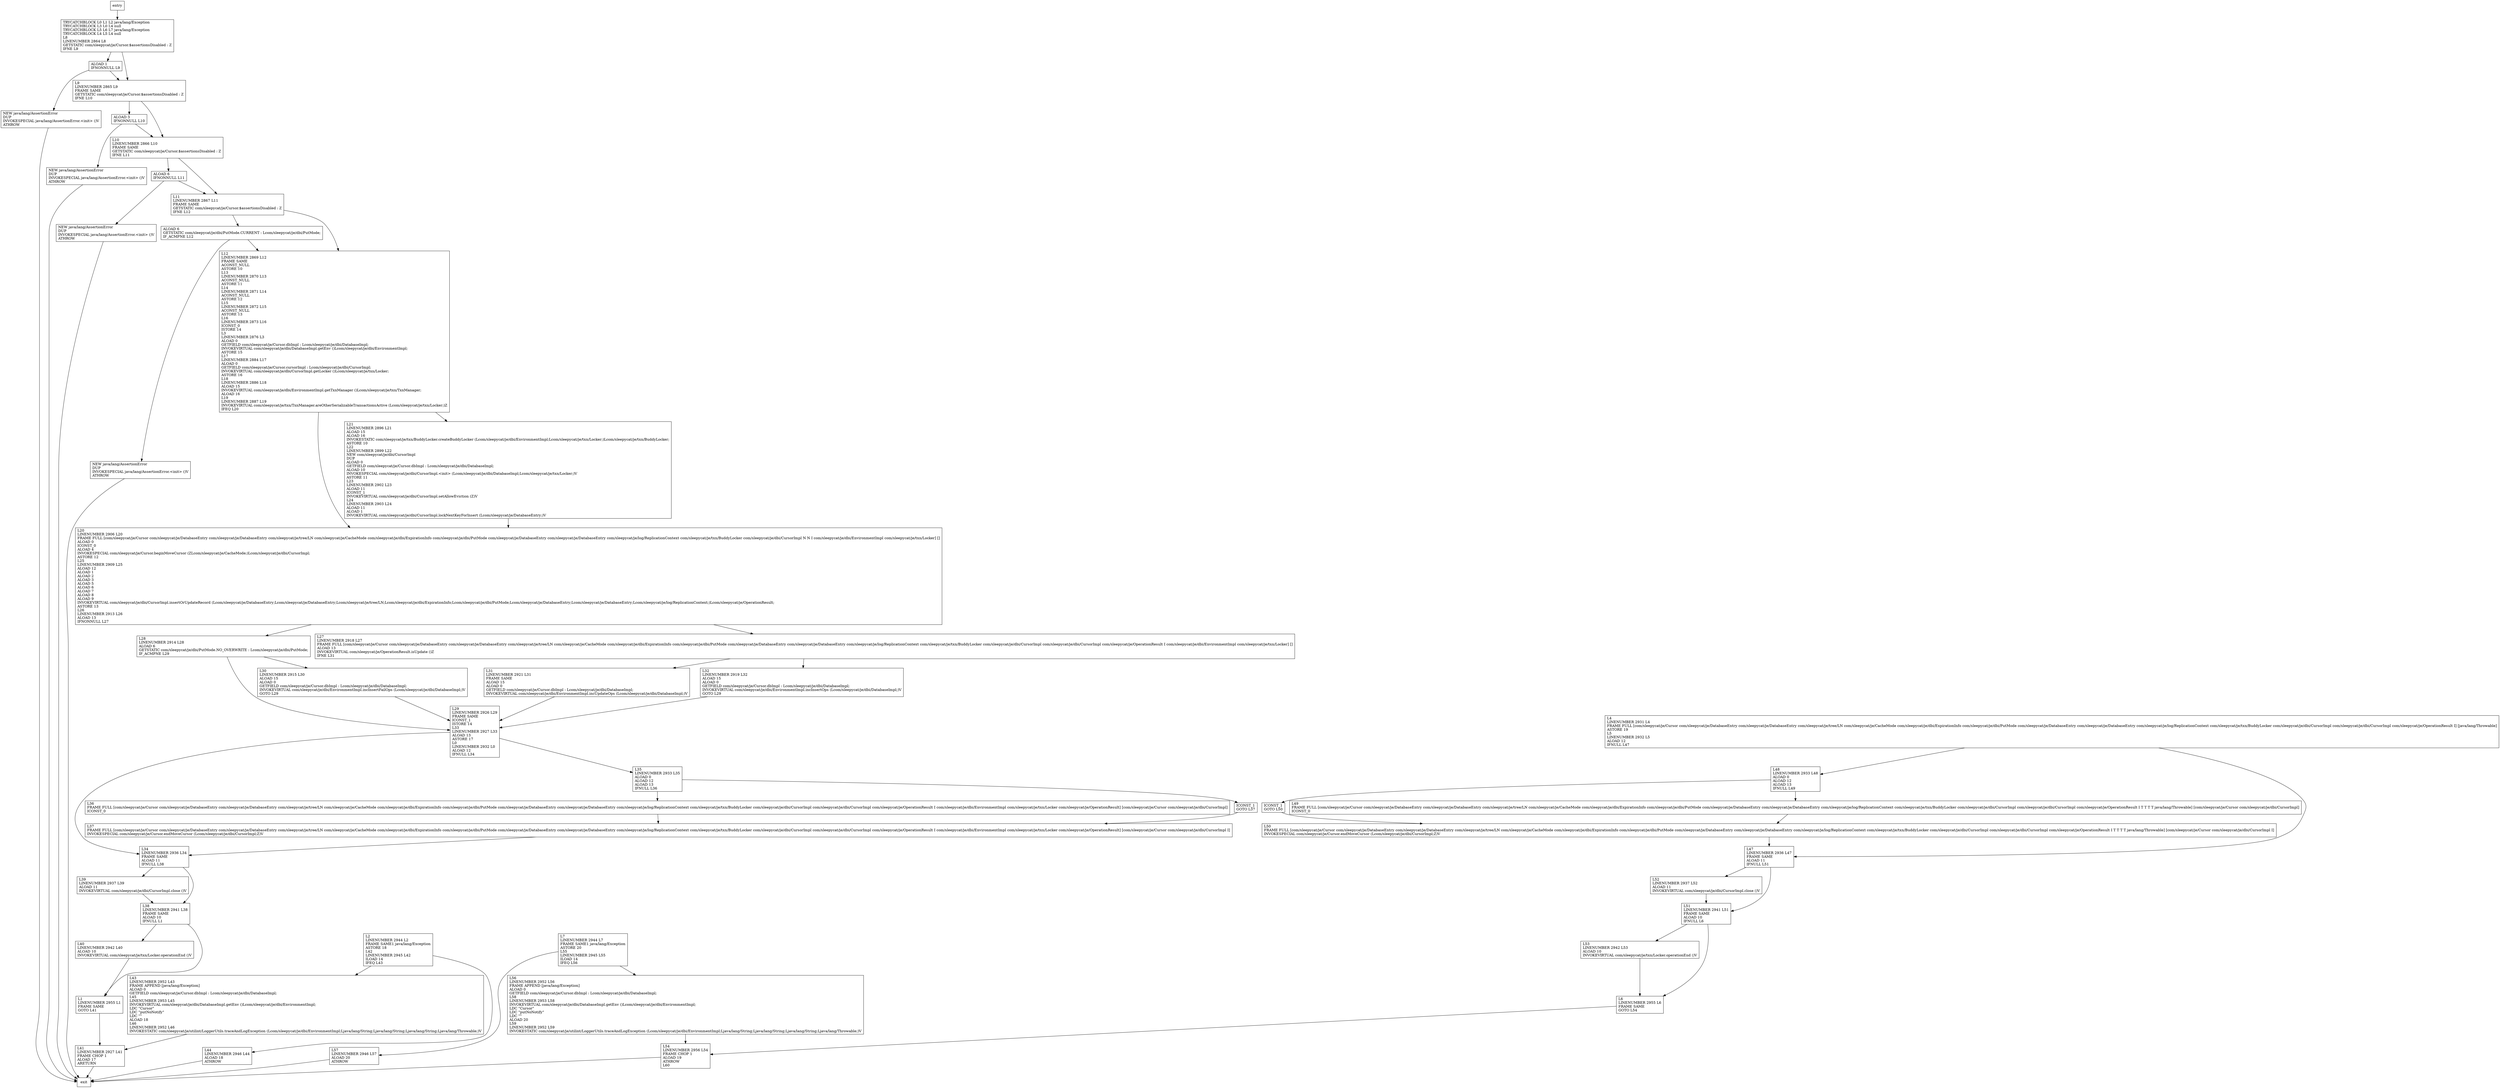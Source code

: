 digraph putNoNotify {
node [shape=record];
1665621633 [label="L21\lLINENUMBER 2896 L21\lALOAD 15\lALOAD 16\lINVOKESTATIC com/sleepycat/je/txn/BuddyLocker.createBuddyLocker (Lcom/sleepycat/je/dbi/EnvironmentImpl;Lcom/sleepycat/je/txn/Locker;)Lcom/sleepycat/je/txn/BuddyLocker;\lASTORE 10\lL22\lLINENUMBER 2899 L22\lNEW com/sleepycat/je/dbi/CursorImpl\lDUP\lALOAD 0\lGETFIELD com/sleepycat/je/Cursor.dbImpl : Lcom/sleepycat/je/dbi/DatabaseImpl;\lALOAD 10\lINVOKESPECIAL com/sleepycat/je/dbi/CursorImpl.\<init\> (Lcom/sleepycat/je/dbi/DatabaseImpl;Lcom/sleepycat/je/txn/Locker;)V\lASTORE 11\lL23\lLINENUMBER 2902 L23\lALOAD 11\lICONST_1\lINVOKEVIRTUAL com/sleepycat/je/dbi/CursorImpl.setAllowEviction (Z)V\lL24\lLINENUMBER 2903 L24\lALOAD 11\lALOAD 1\lINVOKEVIRTUAL com/sleepycat/je/dbi/CursorImpl.lockNextKeyForInsert (Lcom/sleepycat/je/DatabaseEntry;)V\l"];
1864536358 [label="ICONST_1\lGOTO L37\l"];
1046876149 [label="NEW java/lang/AssertionError\lDUP\lINVOKESPECIAL java/lang/AssertionError.\<init\> ()V\lATHROW\l"];
474455174 [label="L1\lLINENUMBER 2955 L1\lFRAME SAME\lGOTO L41\l"];
1547957391 [label="L38\lLINENUMBER 2941 L38\lFRAME SAME\lALOAD 10\lIFNULL L1\l"];
1535709513 [label="L10\lLINENUMBER 2866 L10\lFRAME SAME\lGETSTATIC com/sleepycat/je/Cursor.$assertionsDisabled : Z\lIFNE L11\l"];
1896924446 [label="ALOAD 1\lIFNONNULL L9\l"];
1095957165 [label="ALOAD 6\lGETSTATIC com/sleepycat/je/dbi/PutMode.CURRENT : Lcom/sleepycat/je/dbi/PutMode;\lIF_ACMPNE L12\l"];
85776251 [label="NEW java/lang/AssertionError\lDUP\lINVOKESPECIAL java/lang/AssertionError.\<init\> ()V\lATHROW\l"];
1604952928 [label="L9\lLINENUMBER 2865 L9\lFRAME SAME\lGETSTATIC com/sleepycat/je/Cursor.$assertionsDisabled : Z\lIFNE L10\l"];
482693886 [label="L36\lFRAME FULL [com/sleepycat/je/Cursor com/sleepycat/je/DatabaseEntry com/sleepycat/je/DatabaseEntry com/sleepycat/je/tree/LN com/sleepycat/je/CacheMode com/sleepycat/je/dbi/ExpirationInfo com/sleepycat/je/dbi/PutMode com/sleepycat/je/DatabaseEntry com/sleepycat/je/DatabaseEntry com/sleepycat/je/log/ReplicationContext com/sleepycat/je/txn/BuddyLocker com/sleepycat/je/dbi/CursorImpl com/sleepycat/je/dbi/CursorImpl com/sleepycat/je/OperationResult I com/sleepycat/je/dbi/EnvironmentImpl com/sleepycat/je/txn/Locker com/sleepycat/je/OperationResult] [com/sleepycat/je/Cursor com/sleepycat/je/dbi/CursorImpl]\lICONST_0\l"];
664009466 [label="L39\lLINENUMBER 2937 L39\lALOAD 11\lINVOKEVIRTUAL com/sleepycat/je/dbi/CursorImpl.close ()V\l"];
1814493198 [label="L57\lLINENUMBER 2946 L57\lALOAD 20\lATHROW\l"];
380436623 [label="L35\lLINENUMBER 2933 L35\lALOAD 0\lALOAD 12\lALOAD 13\lIFNULL L36\l"];
1638395292 [label="TRYCATCHBLOCK L0 L1 L2 java/lang/Exception\lTRYCATCHBLOCK L3 L0 L4 null\lTRYCATCHBLOCK L5 L6 L7 java/lang/Exception\lTRYCATCHBLOCK L4 L5 L4 null\lL8\lLINENUMBER 2864 L8\lGETSTATIC com/sleepycat/je/Cursor.$assertionsDisabled : Z\lIFNE L9\l"];
1816390374 [label="L32\lLINENUMBER 2919 L32\lALOAD 15\lALOAD 0\lGETFIELD com/sleepycat/je/Cursor.dbImpl : Lcom/sleepycat/je/dbi/DatabaseImpl;\lINVOKEVIRTUAL com/sleepycat/je/dbi/EnvironmentImpl.incInsertOps (Lcom/sleepycat/je/dbi/DatabaseImpl;)V\lGOTO L29\l"];
1294927994 [label="L54\lLINENUMBER 2956 L54\lFRAME CHOP 1\lALOAD 19\lATHROW\lL60\l"];
1329945879 [label="NEW java/lang/AssertionError\lDUP\lINVOKESPECIAL java/lang/AssertionError.\<init\> ()V\lATHROW\l"];
1356734437 [label="NEW java/lang/AssertionError\lDUP\lINVOKESPECIAL java/lang/AssertionError.\<init\> ()V\lATHROW\l"];
1730121290 [label="L2\lLINENUMBER 2944 L2\lFRAME SAME1 java/lang/Exception\lASTORE 18\lL42\lLINENUMBER 2945 L42\lILOAD 14\lIFEQ L43\l"];
616292830 [label="L41\lLINENUMBER 2927 L41\lFRAME CHOP 1\lALOAD 17\lARETURN\l"];
1851602880 [label="L4\lLINENUMBER 2931 L4\lFRAME FULL [com/sleepycat/je/Cursor com/sleepycat/je/DatabaseEntry com/sleepycat/je/DatabaseEntry com/sleepycat/je/tree/LN com/sleepycat/je/CacheMode com/sleepycat/je/dbi/ExpirationInfo com/sleepycat/je/dbi/PutMode com/sleepycat/je/DatabaseEntry com/sleepycat/je/DatabaseEntry com/sleepycat/je/log/ReplicationContext com/sleepycat/je/txn/BuddyLocker com/sleepycat/je/dbi/CursorImpl com/sleepycat/je/dbi/CursorImpl com/sleepycat/je/OperationResult I] [java/lang/Throwable]\lASTORE 19\lL5\lLINENUMBER 2932 L5\lALOAD 12\lIFNULL L47\l"];
899046668 [label="L20\lLINENUMBER 2906 L20\lFRAME FULL [com/sleepycat/je/Cursor com/sleepycat/je/DatabaseEntry com/sleepycat/je/DatabaseEntry com/sleepycat/je/tree/LN com/sleepycat/je/CacheMode com/sleepycat/je/dbi/ExpirationInfo com/sleepycat/je/dbi/PutMode com/sleepycat/je/DatabaseEntry com/sleepycat/je/DatabaseEntry com/sleepycat/je/log/ReplicationContext com/sleepycat/je/txn/BuddyLocker com/sleepycat/je/dbi/CursorImpl N N I com/sleepycat/je/dbi/EnvironmentImpl com/sleepycat/je/txn/Locker] []\lALOAD 0\lICONST_0\lALOAD 4\lINVOKESPECIAL com/sleepycat/je/Cursor.beginMoveCursor (ZLcom/sleepycat/je/CacheMode;)Lcom/sleepycat/je/dbi/CursorImpl;\lASTORE 12\lL25\lLINENUMBER 2909 L25\lALOAD 12\lALOAD 1\lALOAD 2\lALOAD 3\lALOAD 5\lALOAD 6\lALOAD 7\lALOAD 8\lALOAD 9\lINVOKEVIRTUAL com/sleepycat/je/dbi/CursorImpl.insertOrUpdateRecord (Lcom/sleepycat/je/DatabaseEntry;Lcom/sleepycat/je/DatabaseEntry;Lcom/sleepycat/je/tree/LN;Lcom/sleepycat/je/dbi/ExpirationInfo;Lcom/sleepycat/je/dbi/PutMode;Lcom/sleepycat/je/DatabaseEntry;Lcom/sleepycat/je/DatabaseEntry;Lcom/sleepycat/je/log/ReplicationContext;)Lcom/sleepycat/je/OperationResult;\lASTORE 13\lL26\lLINENUMBER 2913 L26\lALOAD 13\lIFNONNULL L27\l"];
1523389308 [label="L56\lLINENUMBER 2952 L56\lFRAME APPEND [java/lang/Exception]\lALOAD 0\lGETFIELD com/sleepycat/je/Cursor.dbImpl : Lcom/sleepycat/je/dbi/DatabaseImpl;\lL58\lLINENUMBER 2953 L58\lINVOKEVIRTUAL com/sleepycat/je/dbi/DatabaseImpl.getEnv ()Lcom/sleepycat/je/dbi/EnvironmentImpl;\lLDC \"Cursor\"\lLDC \"putNoNotify\"\lLDC \"\"\lALOAD 20\lL59\lLINENUMBER 2952 L59\lINVOKESTATIC com/sleepycat/je/utilint/LoggerUtils.traceAndLogException (Lcom/sleepycat/je/dbi/EnvironmentImpl;Ljava/lang/String;Ljava/lang/String;Ljava/lang/String;Ljava/lang/Throwable;)V\l"];
353604013 [label="L43\lLINENUMBER 2952 L43\lFRAME APPEND [java/lang/Exception]\lALOAD 0\lGETFIELD com/sleepycat/je/Cursor.dbImpl : Lcom/sleepycat/je/dbi/DatabaseImpl;\lL45\lLINENUMBER 2953 L45\lINVOKEVIRTUAL com/sleepycat/je/dbi/DatabaseImpl.getEnv ()Lcom/sleepycat/je/dbi/EnvironmentImpl;\lLDC \"Cursor\"\lLDC \"putNoNotify\"\lLDC \"\"\lALOAD 18\lL46\lLINENUMBER 2952 L46\lINVOKESTATIC com/sleepycat/je/utilint/LoggerUtils.traceAndLogException (Lcom/sleepycat/je/dbi/EnvironmentImpl;Ljava/lang/String;Ljava/lang/String;Ljava/lang/String;Ljava/lang/Throwable;)V\l"];
1645383825 [label="L37\lFRAME FULL [com/sleepycat/je/Cursor com/sleepycat/je/DatabaseEntry com/sleepycat/je/DatabaseEntry com/sleepycat/je/tree/LN com/sleepycat/je/CacheMode com/sleepycat/je/dbi/ExpirationInfo com/sleepycat/je/dbi/PutMode com/sleepycat/je/DatabaseEntry com/sleepycat/je/DatabaseEntry com/sleepycat/je/log/ReplicationContext com/sleepycat/je/txn/BuddyLocker com/sleepycat/je/dbi/CursorImpl com/sleepycat/je/dbi/CursorImpl com/sleepycat/je/OperationResult I com/sleepycat/je/dbi/EnvironmentImpl com/sleepycat/je/txn/Locker com/sleepycat/je/OperationResult] [com/sleepycat/je/Cursor com/sleepycat/je/dbi/CursorImpl I]\lINVOKESPECIAL com/sleepycat/je/Cursor.endMoveCursor (Lcom/sleepycat/je/dbi/CursorImpl;Z)V\l"];
1562550349 [label="ALOAD 6\lIFNONNULL L11\l"];
1563951390 [label="L53\lLINENUMBER 2942 L53\lALOAD 10\lINVOKEVIRTUAL com/sleepycat/je/txn/Locker.operationEnd ()V\l"];
452305773 [label="L27\lLINENUMBER 2918 L27\lFRAME FULL [com/sleepycat/je/Cursor com/sleepycat/je/DatabaseEntry com/sleepycat/je/DatabaseEntry com/sleepycat/je/tree/LN com/sleepycat/je/CacheMode com/sleepycat/je/dbi/ExpirationInfo com/sleepycat/je/dbi/PutMode com/sleepycat/je/DatabaseEntry com/sleepycat/je/DatabaseEntry com/sleepycat/je/log/ReplicationContext com/sleepycat/je/txn/BuddyLocker com/sleepycat/je/dbi/CursorImpl com/sleepycat/je/dbi/CursorImpl com/sleepycat/je/OperationResult I com/sleepycat/je/dbi/EnvironmentImpl com/sleepycat/je/txn/Locker] []\lALOAD 13\lINVOKEVIRTUAL com/sleepycat/je/OperationResult.isUpdate ()Z\lIFNE L31\l"];
1245234222 [label="ICONST_1\lGOTO L50\l"];
147313485 [label="L6\lLINENUMBER 2955 L6\lFRAME SAME\lGOTO L54\l"];
890275877 [label="L44\lLINENUMBER 2946 L44\lALOAD 18\lATHROW\l"];
163187202 [label="L12\lLINENUMBER 2869 L12\lFRAME SAME\lACONST_NULL\lASTORE 10\lL13\lLINENUMBER 2870 L13\lACONST_NULL\lASTORE 11\lL14\lLINENUMBER 2871 L14\lACONST_NULL\lASTORE 12\lL15\lLINENUMBER 2872 L15\lACONST_NULL\lASTORE 13\lL16\lLINENUMBER 2873 L16\lICONST_0\lISTORE 14\lL3\lLINENUMBER 2876 L3\lALOAD 0\lGETFIELD com/sleepycat/je/Cursor.dbImpl : Lcom/sleepycat/je/dbi/DatabaseImpl;\lINVOKEVIRTUAL com/sleepycat/je/dbi/DatabaseImpl.getEnv ()Lcom/sleepycat/je/dbi/EnvironmentImpl;\lASTORE 15\lL17\lLINENUMBER 2884 L17\lALOAD 0\lGETFIELD com/sleepycat/je/Cursor.cursorImpl : Lcom/sleepycat/je/dbi/CursorImpl;\lINVOKEVIRTUAL com/sleepycat/je/dbi/CursorImpl.getLocker ()Lcom/sleepycat/je/txn/Locker;\lASTORE 16\lL18\lLINENUMBER 2886 L18\lALOAD 15\lINVOKEVIRTUAL com/sleepycat/je/dbi/EnvironmentImpl.getTxnManager ()Lcom/sleepycat/je/txn/TxnManager;\lALOAD 16\lL19\lLINENUMBER 2887 L19\lINVOKEVIRTUAL com/sleepycat/je/txn/TxnManager.areOtherSerializableTransactionsActive (Lcom/sleepycat/je/txn/Locker;)Z\lIFEQ L20\l"];
1668733847 [label="L50\lFRAME FULL [com/sleepycat/je/Cursor com/sleepycat/je/DatabaseEntry com/sleepycat/je/DatabaseEntry com/sleepycat/je/tree/LN com/sleepycat/je/CacheMode com/sleepycat/je/dbi/ExpirationInfo com/sleepycat/je/dbi/PutMode com/sleepycat/je/DatabaseEntry com/sleepycat/je/DatabaseEntry com/sleepycat/je/log/ReplicationContext com/sleepycat/je/txn/BuddyLocker com/sleepycat/je/dbi/CursorImpl com/sleepycat/je/dbi/CursorImpl com/sleepycat/je/OperationResult I T T T T java/lang/Throwable] [com/sleepycat/je/Cursor com/sleepycat/je/dbi/CursorImpl I]\lINVOKESPECIAL com/sleepycat/je/Cursor.endMoveCursor (Lcom/sleepycat/je/dbi/CursorImpl;Z)V\l"];
1306265954 [label="L49\lFRAME FULL [com/sleepycat/je/Cursor com/sleepycat/je/DatabaseEntry com/sleepycat/je/DatabaseEntry com/sleepycat/je/tree/LN com/sleepycat/je/CacheMode com/sleepycat/je/dbi/ExpirationInfo com/sleepycat/je/dbi/PutMode com/sleepycat/je/DatabaseEntry com/sleepycat/je/DatabaseEntry com/sleepycat/je/log/ReplicationContext com/sleepycat/je/txn/BuddyLocker com/sleepycat/je/dbi/CursorImpl com/sleepycat/je/dbi/CursorImpl com/sleepycat/je/OperationResult I T T T T java/lang/Throwable] [com/sleepycat/je/Cursor com/sleepycat/je/dbi/CursorImpl]\lICONST_0\l"];
980726513 [label="L28\lLINENUMBER 2914 L28\lALOAD 6\lGETSTATIC com/sleepycat/je/dbi/PutMode.NO_OVERWRITE : Lcom/sleepycat/je/dbi/PutMode;\lIF_ACMPNE L29\l"];
1645537819 [label="L34\lLINENUMBER 2936 L34\lFRAME SAME\lALOAD 11\lIFNULL L38\l"];
1896560576 [label="L7\lLINENUMBER 2944 L7\lFRAME SAME1 java/lang/Exception\lASTORE 20\lL55\lLINENUMBER 2945 L55\lILOAD 14\lIFEQ L56\l"];
1227426811 [label="ALOAD 3\lIFNONNULL L10\l"];
1155925348 [label="L30\lLINENUMBER 2915 L30\lALOAD 15\lALOAD 0\lGETFIELD com/sleepycat/je/Cursor.dbImpl : Lcom/sleepycat/je/dbi/DatabaseImpl;\lINVOKEVIRTUAL com/sleepycat/je/dbi/EnvironmentImpl.incInsertFailOps (Lcom/sleepycat/je/dbi/DatabaseImpl;)V\lGOTO L29\l"];
1974180255 [label="L48\lLINENUMBER 2933 L48\lALOAD 0\lALOAD 12\lALOAD 13\lIFNULL L49\l"];
1789333339 [label="L40\lLINENUMBER 2942 L40\lALOAD 10\lINVOKEVIRTUAL com/sleepycat/je/txn/Locker.operationEnd ()V\l"];
1361950369 [label="L52\lLINENUMBER 2937 L52\lALOAD 11\lINVOKEVIRTUAL com/sleepycat/je/dbi/CursorImpl.close ()V\l"];
2090280776 [label="L51\lLINENUMBER 2941 L51\lFRAME SAME\lALOAD 10\lIFNULL L6\l"];
1154180783 [label="L47\lLINENUMBER 2936 L47\lFRAME SAME\lALOAD 11\lIFNULL L51\l"];
495776514 [label="L29\lLINENUMBER 2926 L29\lFRAME SAME\lICONST_1\lISTORE 14\lL33\lLINENUMBER 2927 L33\lALOAD 13\lASTORE 17\lL0\lLINENUMBER 2932 L0\lALOAD 12\lIFNULL L34\l"];
1311957497 [label="L11\lLINENUMBER 2867 L11\lFRAME SAME\lGETSTATIC com/sleepycat/je/Cursor.$assertionsDisabled : Z\lIFNE L12\l"];
1536873523 [label="L31\lLINENUMBER 2921 L31\lFRAME SAME\lALOAD 15\lALOAD 0\lGETFIELD com/sleepycat/je/Cursor.dbImpl : Lcom/sleepycat/je/dbi/DatabaseImpl;\lINVOKEVIRTUAL com/sleepycat/je/dbi/EnvironmentImpl.incUpdateOps (Lcom/sleepycat/je/dbi/DatabaseImpl;)V\l"];
entry;
exit;
1665621633 -> 899046668;
1864536358 -> 1645383825;
474455174 -> 616292830;
1095957165 -> 163187202;
1095957165 -> 1356734437;
85776251 -> exit;
482693886 -> 1645383825;
380436623 -> 1864536358;
380436623 -> 482693886;
1329945879 -> exit;
616292830 -> exit;
1851602880 -> 1974180255;
1851602880 -> 1154180783;
353604013 -> 616292830;
1645383825 -> 1645537819;
1563951390 -> 147313485;
452305773 -> 1816390374;
452305773 -> 1536873523;
890275877 -> exit;
163187202 -> 1665621633;
163187202 -> 899046668;
entry -> 1638395292;
1974180255 -> 1306265954;
1974180255 -> 1245234222;
1789333339 -> 474455174;
1361950369 -> 2090280776;
1154180783 -> 2090280776;
1154180783 -> 1361950369;
1311957497 -> 163187202;
1311957497 -> 1095957165;
1536873523 -> 495776514;
1046876149 -> exit;
1547957391 -> 474455174;
1547957391 -> 1789333339;
1535709513 -> 1562550349;
1535709513 -> 1311957497;
1896924446 -> 1604952928;
1896924446 -> 85776251;
1604952928 -> 1535709513;
1604952928 -> 1227426811;
664009466 -> 1547957391;
1814493198 -> exit;
1638395292 -> 1604952928;
1638395292 -> 1896924446;
1816390374 -> 495776514;
1294927994 -> exit;
1356734437 -> exit;
1730121290 -> 353604013;
1730121290 -> 890275877;
899046668 -> 980726513;
899046668 -> 452305773;
1523389308 -> 1294927994;
1562550349 -> 1329945879;
1562550349 -> 1311957497;
1245234222 -> 1668733847;
147313485 -> 1294927994;
1668733847 -> 1154180783;
1306265954 -> 1668733847;
980726513 -> 1155925348;
980726513 -> 495776514;
1645537819 -> 1547957391;
1645537819 -> 664009466;
1896560576 -> 1523389308;
1896560576 -> 1814493198;
1227426811 -> 1046876149;
1227426811 -> 1535709513;
1155925348 -> 495776514;
2090280776 -> 1563951390;
2090280776 -> 147313485;
495776514 -> 1645537819;
495776514 -> 380436623;
}
